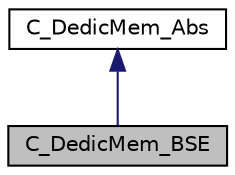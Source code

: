 digraph "C_DedicMem_BSE"
{
  edge [fontname="Helvetica",fontsize="10",labelfontname="Helvetica",labelfontsize="10"];
  node [fontname="Helvetica",fontsize="10",shape=record];
  Node1 [label="C_DedicMem_BSE",height=0.2,width=0.4,color="black", fillcolor="grey75", style="filled" fontcolor="black"];
  Node2 -> Node1 [dir="back",color="midnightblue",fontsize="10",style="solid"];
  Node2 [label="C_DedicMem_Abs",height=0.2,width=0.4,color="black", fillcolor="white", style="filled",URL="$class_c___dedic_mem___abs.html"];
}
